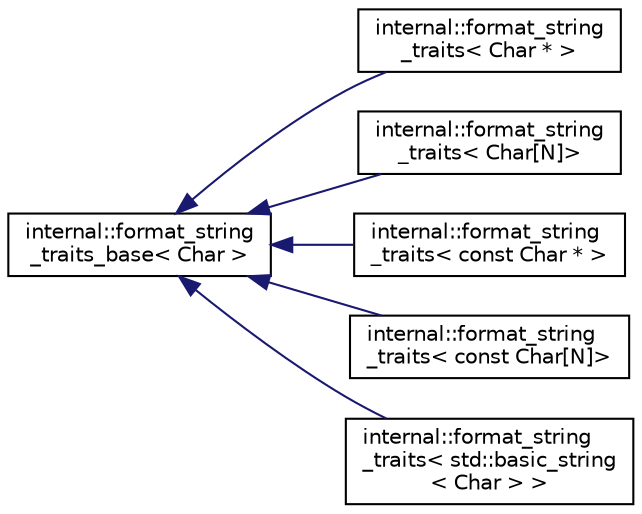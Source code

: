 digraph "Graphical Class Hierarchy"
{
  edge [fontname="Helvetica",fontsize="10",labelfontname="Helvetica",labelfontsize="10"];
  node [fontname="Helvetica",fontsize="10",shape=record];
  rankdir="LR";
  Node1 [label="internal::format_string\l_traits_base\< Char \>",height=0.2,width=0.4,color="black", fillcolor="white", style="filled",URL="$structinternal_1_1format__string__traits__base.html"];
  Node1 -> Node2 [dir="back",color="midnightblue",fontsize="10",style="solid",fontname="Helvetica"];
  Node2 [label="internal::format_string\l_traits\< Char * \>",height=0.2,width=0.4,color="black", fillcolor="white", style="filled",URL="$structinternal_1_1format__string__traits_3_01_char_01_5_01_4.html"];
  Node1 -> Node3 [dir="back",color="midnightblue",fontsize="10",style="solid",fontname="Helvetica"];
  Node3 [label="internal::format_string\l_traits\< Char[N]\>",height=0.2,width=0.4,color="black", fillcolor="white", style="filled",URL="$structinternal_1_1format__string__traits_3_01_char[_n]_4.html"];
  Node1 -> Node4 [dir="back",color="midnightblue",fontsize="10",style="solid",fontname="Helvetica"];
  Node4 [label="internal::format_string\l_traits\< const Char * \>",height=0.2,width=0.4,color="black", fillcolor="white", style="filled",URL="$structinternal_1_1format__string__traits_3_01const_01_char_01_5_01_4.html"];
  Node1 -> Node5 [dir="back",color="midnightblue",fontsize="10",style="solid",fontname="Helvetica"];
  Node5 [label="internal::format_string\l_traits\< const Char[N]\>",height=0.2,width=0.4,color="black", fillcolor="white", style="filled",URL="$structinternal_1_1format__string__traits_3_01const_01_char[_n]_4.html"];
  Node1 -> Node6 [dir="back",color="midnightblue",fontsize="10",style="solid",fontname="Helvetica"];
  Node6 [label="internal::format_string\l_traits\< std::basic_string\l\< Char \> \>",height=0.2,width=0.4,color="black", fillcolor="white", style="filled",URL="$structinternal_1_1format__string__traits_3_01std_1_1basic__string_3_01_char_01_4_01_4.html"];
}
